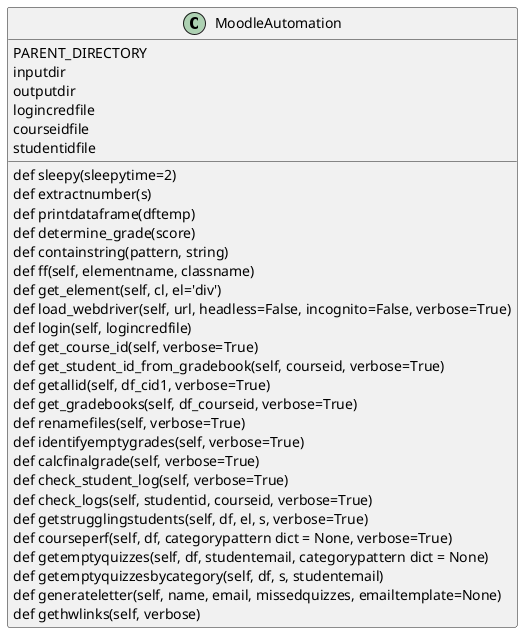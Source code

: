 @startuml

class MoodleAutomation {
PARENT_DIRECTORY
inputdir
outputdir
logincredfile
courseidfile
studentidfile
def sleepy(sleepytime=2)
def extractnumber(s)
def printdataframe(dftemp)
def determine_grade(score)
def containstring(pattern, string)
def ff(self, elementname, classname)
def get_element(self, cl, el='div')
def load_webdriver(self, url, headless=False, incognito=False, verbose=True)
def login(self, logincredfile)
def get_course_id(self, verbose=True)
def get_student_id_from_gradebook(self, courseid, verbose=True)
def getallid(self, df_cid1, verbose=True)
def get_gradebooks(self, df_courseid, verbose=True)
def renamefiles(self, verbose=True)
def identifyemptygrades(self, verbose=True)
def calcfinalgrade(self, verbose=True)
def check_student_log(self, verbose=True)
def check_logs(self, studentid, courseid, verbose=True)
def getstrugglingstudents(self, df, el, s, verbose=True)
def courseperf(self, df, categorypattern dict = None, verbose=True)
def getemptyquizzes(self, df, studentemail, categorypattern dict = None)
def getemptyquizzesbycategory(self, df, s, studentemail)
def generateletter(self, name, email, missedquizzes, emailtemplate=None)
def gethwlinks(self, verbose)

}

@enduml